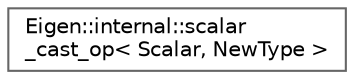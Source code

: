 digraph "Graphical Class Hierarchy"
{
 // LATEX_PDF_SIZE
  bgcolor="transparent";
  edge [fontname=Helvetica,fontsize=10,labelfontname=Helvetica,labelfontsize=10];
  node [fontname=Helvetica,fontsize=10,shape=box,height=0.2,width=0.4];
  rankdir="LR";
  Node0 [id="Node000000",label="Eigen::internal::scalar\l_cast_op\< Scalar, NewType \>",height=0.2,width=0.4,color="grey40", fillcolor="white", style="filled",URL="$structEigen_1_1internal_1_1scalar__cast__op.html",tooltip=" "];
}
